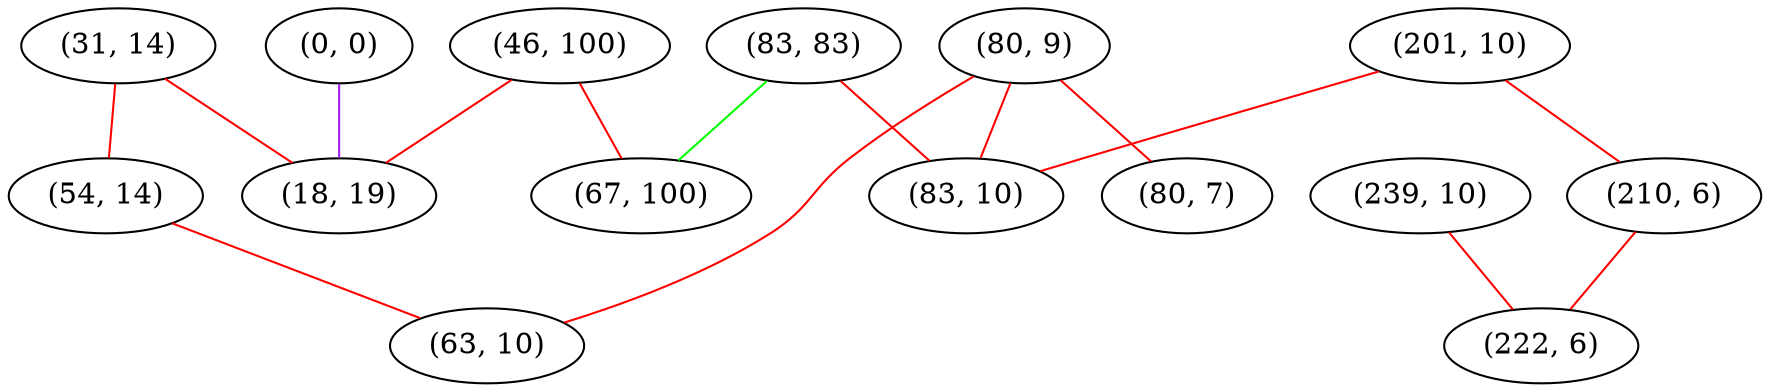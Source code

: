 graph "" {
"(0, 0)";
"(83, 83)";
"(80, 9)";
"(46, 100)";
"(31, 14)";
"(239, 10)";
"(54, 14)";
"(201, 10)";
"(210, 6)";
"(18, 19)";
"(80, 7)";
"(83, 10)";
"(67, 100)";
"(63, 10)";
"(222, 6)";
"(0, 0)" -- "(18, 19)"  [color=purple, key=0, weight=4];
"(83, 83)" -- "(83, 10)"  [color=red, key=0, weight=1];
"(83, 83)" -- "(67, 100)"  [color=green, key=0, weight=2];
"(80, 9)" -- "(83, 10)"  [color=red, key=0, weight=1];
"(80, 9)" -- "(63, 10)"  [color=red, key=0, weight=1];
"(80, 9)" -- "(80, 7)"  [color=red, key=0, weight=1];
"(46, 100)" -- "(67, 100)"  [color=red, key=0, weight=1];
"(46, 100)" -- "(18, 19)"  [color=red, key=0, weight=1];
"(31, 14)" -- "(18, 19)"  [color=red, key=0, weight=1];
"(31, 14)" -- "(54, 14)"  [color=red, key=0, weight=1];
"(239, 10)" -- "(222, 6)"  [color=red, key=0, weight=1];
"(54, 14)" -- "(63, 10)"  [color=red, key=0, weight=1];
"(201, 10)" -- "(83, 10)"  [color=red, key=0, weight=1];
"(201, 10)" -- "(210, 6)"  [color=red, key=0, weight=1];
"(210, 6)" -- "(222, 6)"  [color=red, key=0, weight=1];
}
